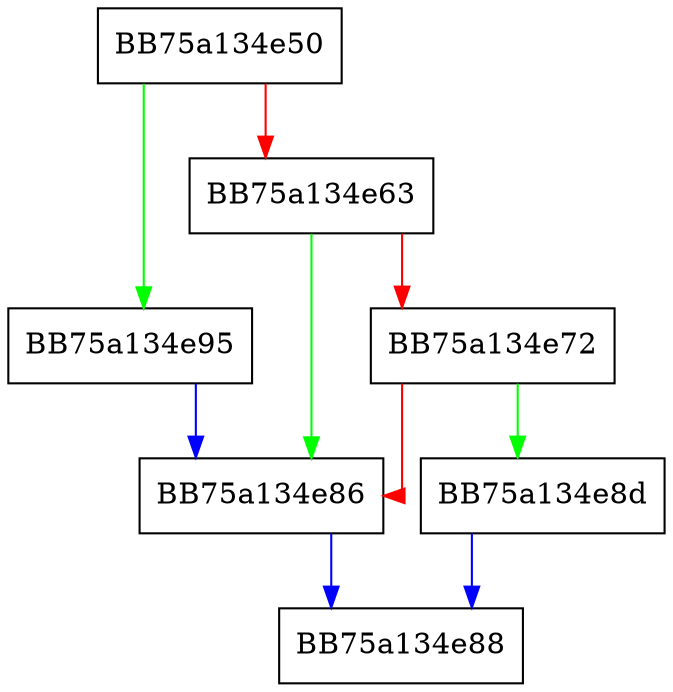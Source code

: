 digraph MpIsPlatformVersionEqualOrGreater {
  node [shape="box"];
  graph [splines=ortho];
  BB75a134e50 -> BB75a134e95 [color="green"];
  BB75a134e50 -> BB75a134e63 [color="red"];
  BB75a134e63 -> BB75a134e86 [color="green"];
  BB75a134e63 -> BB75a134e72 [color="red"];
  BB75a134e72 -> BB75a134e8d [color="green"];
  BB75a134e72 -> BB75a134e86 [color="red"];
  BB75a134e86 -> BB75a134e88 [color="blue"];
  BB75a134e8d -> BB75a134e88 [color="blue"];
  BB75a134e95 -> BB75a134e86 [color="blue"];
}